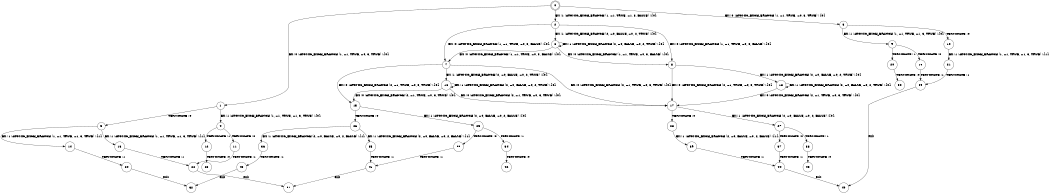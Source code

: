 digraph BCG {
size = "7, 10.5";
center = TRUE;
node [shape = circle];
0 [peripheries = 2];
0 -> 1 [label = "EX !0 !ATOMIC_EXCH_BRANCH (1, +1, TRUE, +0, 3, TRUE) !{0}"];
0 -> 2 [label = "EX !1 !ATOMIC_EXCH_BRANCH (1, +1, TRUE, +1, 3, FALSE) !{0}"];
0 -> 3 [label = "EX !0 !ATOMIC_EXCH_BRANCH (1, +1, TRUE, +0, 3, TRUE) !{0}"];
1 -> 4 [label = "EX !1 !ATOMIC_EXCH_BRANCH (1, +1, TRUE, +1, 3, TRUE) !{0}"];
1 -> 5 [label = "TERMINATE !0"];
2 -> 6 [label = "EX !1 !ATOMIC_EXCH_BRANCH (2, +0, FALSE, +0, 2, TRUE) !{0}"];
2 -> 7 [label = "EX !0 !ATOMIC_EXCH_BRANCH (1, +1, TRUE, +0, 3, FALSE) !{0}"];
2 -> 8 [label = "EX !0 !ATOMIC_EXCH_BRANCH (1, +1, TRUE, +0, 3, FALSE) !{0}"];
3 -> 9 [label = "EX !1 !ATOMIC_EXCH_BRANCH (1, +1, TRUE, +1, 3, TRUE) !{0}"];
3 -> 10 [label = "TERMINATE !0"];
4 -> 11 [label = "TERMINATE !0"];
4 -> 12 [label = "TERMINATE !1"];
5 -> 13 [label = "EX !1 !ATOMIC_EXCH_BRANCH (1, +1, TRUE, +1, 3, TRUE) !{1}"];
5 -> 14 [label = "EX !1 !ATOMIC_EXCH_BRANCH (1, +1, TRUE, +1, 3, TRUE) !{1}"];
6 -> 6 [label = "EX !1 !ATOMIC_EXCH_BRANCH (2, +0, FALSE, +0, 2, TRUE) !{0}"];
6 -> 7 [label = "EX !0 !ATOMIC_EXCH_BRANCH (1, +1, TRUE, +0, 3, FALSE) !{0}"];
6 -> 8 [label = "EX !0 !ATOMIC_EXCH_BRANCH (1, +1, TRUE, +0, 3, FALSE) !{0}"];
7 -> 15 [label = "EX !0 !ATOMIC_EXCH_BRANCH (2, +1, TRUE, +0, 3, TRUE) !{0}"];
7 -> 16 [label = "EX !1 !ATOMIC_EXCH_BRANCH (2, +0, FALSE, +0, 2, TRUE) !{0}"];
7 -> 17 [label = "EX !0 !ATOMIC_EXCH_BRANCH (2, +1, TRUE, +0, 3, TRUE) !{0}"];
8 -> 18 [label = "EX !1 !ATOMIC_EXCH_BRANCH (2, +0, FALSE, +0, 2, TRUE) !{0}"];
8 -> 17 [label = "EX !0 !ATOMIC_EXCH_BRANCH (2, +1, TRUE, +0, 3, TRUE) !{0}"];
9 -> 19 [label = "TERMINATE !0"];
9 -> 20 [label = "TERMINATE !1"];
10 -> 21 [label = "EX !1 !ATOMIC_EXCH_BRANCH (1, +1, TRUE, +1, 3, TRUE) !{1}"];
11 -> 22 [label = "TERMINATE !1"];
12 -> 23 [label = "TERMINATE !0"];
13 -> 22 [label = "TERMINATE !1"];
14 -> 24 [label = "TERMINATE !1"];
15 -> 25 [label = "EX !1 !ATOMIC_EXCH_BRANCH (2, +0, FALSE, +0, 2, FALSE) !{0}"];
15 -> 26 [label = "TERMINATE !0"];
16 -> 15 [label = "EX !0 !ATOMIC_EXCH_BRANCH (2, +1, TRUE, +0, 3, TRUE) !{0}"];
16 -> 16 [label = "EX !1 !ATOMIC_EXCH_BRANCH (2, +0, FALSE, +0, 2, TRUE) !{0}"];
16 -> 17 [label = "EX !0 !ATOMIC_EXCH_BRANCH (2, +1, TRUE, +0, 3, TRUE) !{0}"];
17 -> 27 [label = "EX !1 !ATOMIC_EXCH_BRANCH (2, +0, FALSE, +0, 2, FALSE) !{0}"];
17 -> 28 [label = "TERMINATE !0"];
18 -> 18 [label = "EX !1 !ATOMIC_EXCH_BRANCH (2, +0, FALSE, +0, 2, TRUE) !{0}"];
18 -> 17 [label = "EX !0 !ATOMIC_EXCH_BRANCH (2, +1, TRUE, +0, 3, TRUE) !{0}"];
19 -> 29 [label = "TERMINATE !1"];
20 -> 30 [label = "TERMINATE !0"];
21 -> 29 [label = "TERMINATE !1"];
22 -> 31 [label = "exit"];
24 -> 32 [label = "exit"];
25 -> 33 [label = "TERMINATE !0"];
25 -> 34 [label = "TERMINATE !1"];
26 -> 35 [label = "EX !1 !ATOMIC_EXCH_BRANCH (2, +0, FALSE, +0, 2, FALSE) !{1}"];
26 -> 36 [label = "EX !1 !ATOMIC_EXCH_BRANCH (2, +0, FALSE, +0, 2, FALSE) !{1}"];
27 -> 37 [label = "TERMINATE !0"];
27 -> 38 [label = "TERMINATE !1"];
28 -> 39 [label = "EX !1 !ATOMIC_EXCH_BRANCH (2, +0, FALSE, +0, 2, FALSE) !{1}"];
29 -> 40 [label = "exit"];
33 -> 41 [label = "TERMINATE !1"];
34 -> 42 [label = "TERMINATE !0"];
35 -> 41 [label = "TERMINATE !1"];
36 -> 43 [label = "TERMINATE !1"];
37 -> 44 [label = "TERMINATE !1"];
38 -> 45 [label = "TERMINATE !0"];
39 -> 44 [label = "TERMINATE !1"];
41 -> 31 [label = "exit"];
43 -> 32 [label = "exit"];
44 -> 40 [label = "exit"];
}

